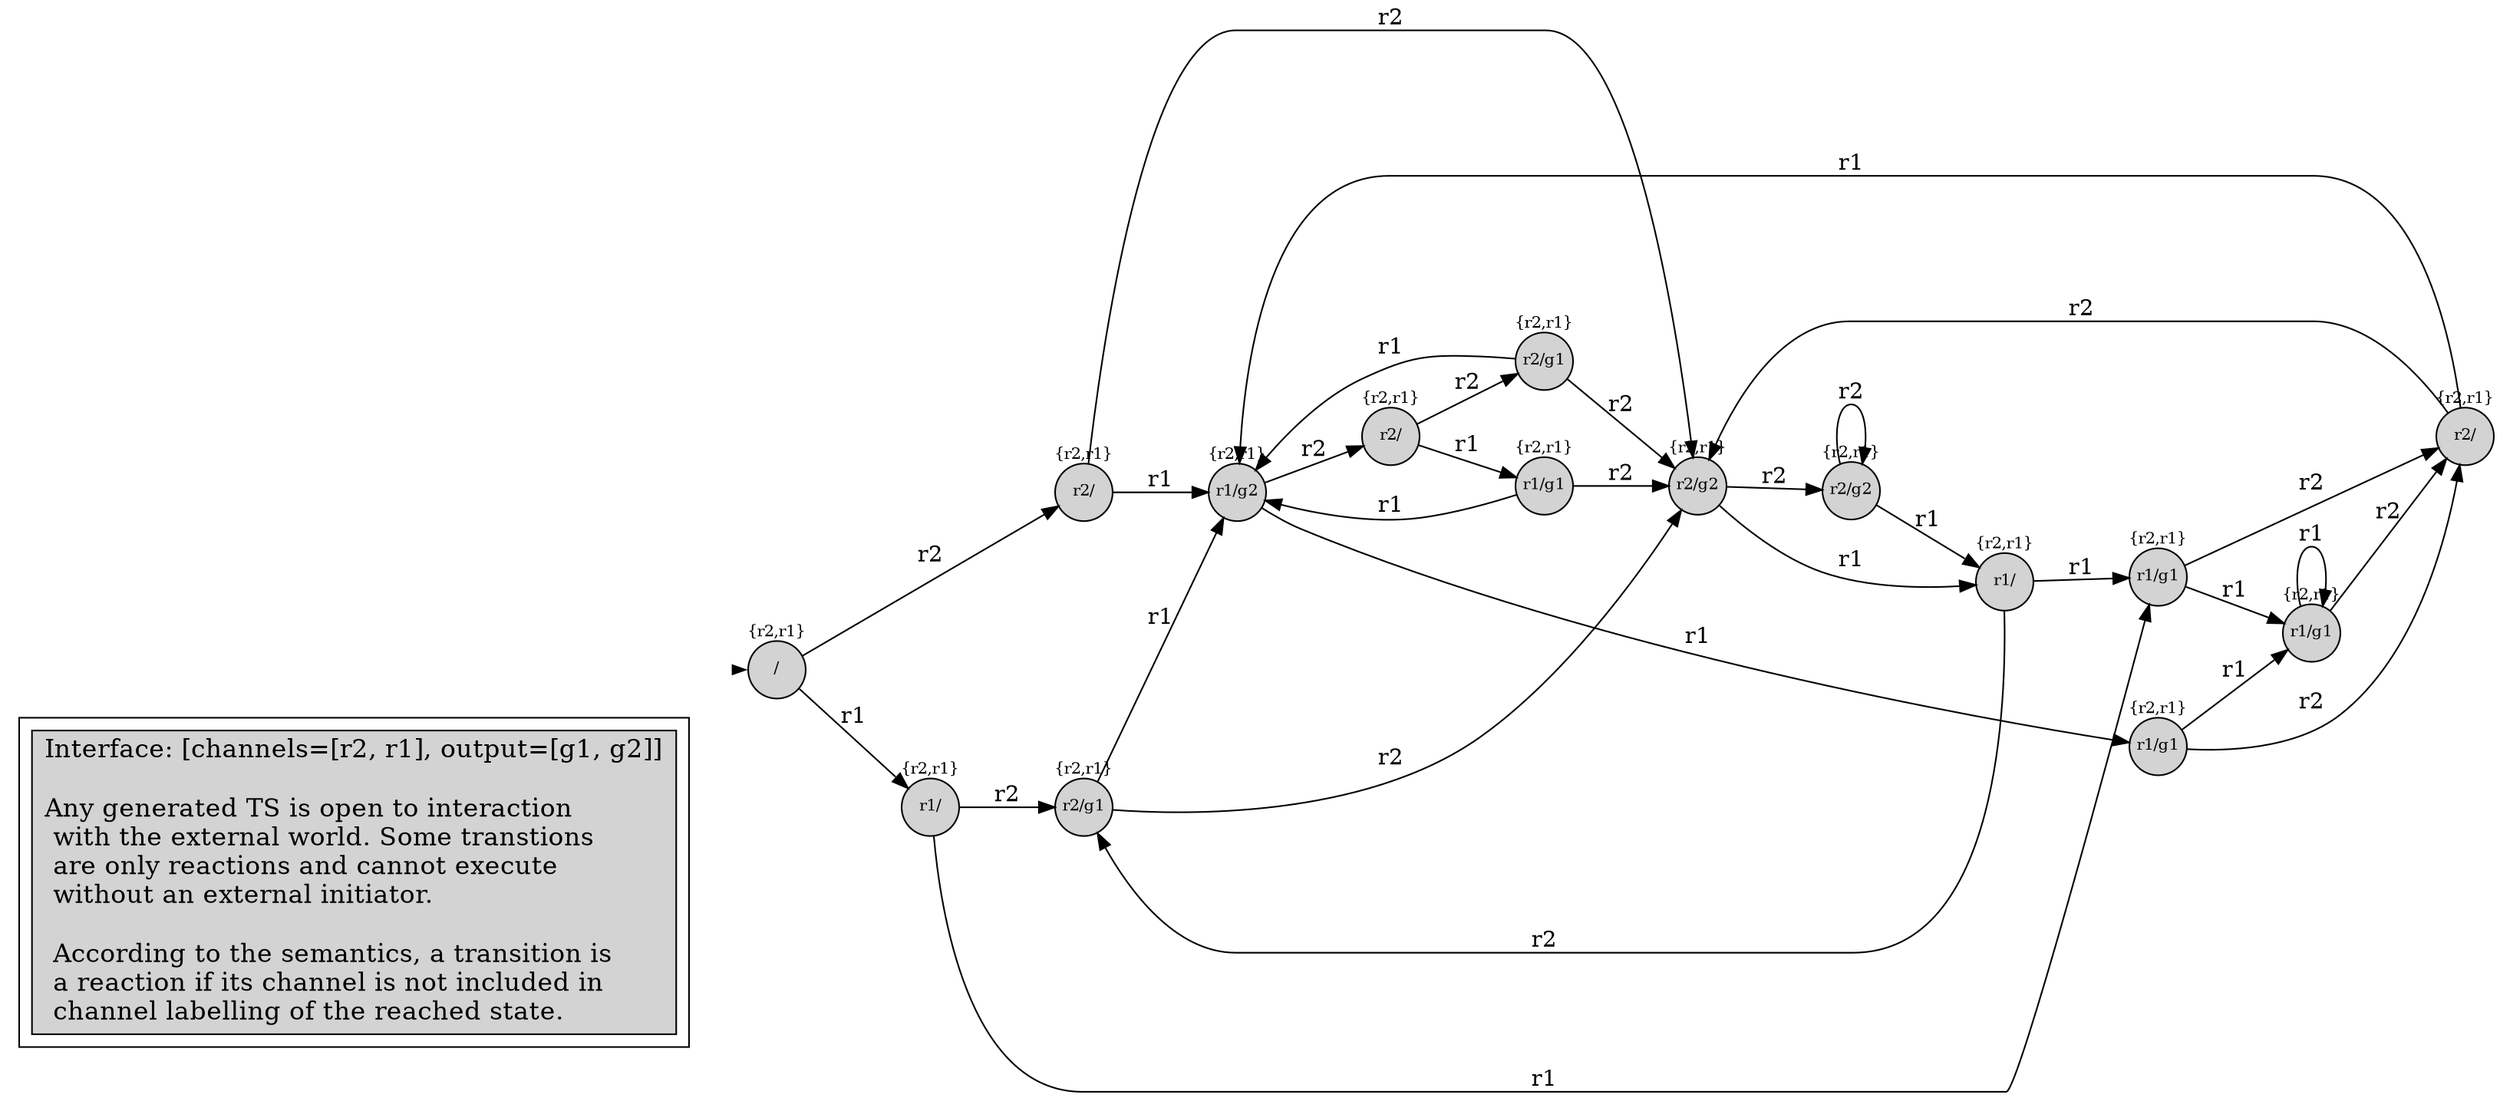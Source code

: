 digraph G {
graph [rankdir=LR,ranksep=.6,nodesep=0.5];


subgraph cluster_L { "" [shape=box fontsize=16 style="filled" label=

"Interface: [channels=[r2, r1], output=[g1, g2]]

Any generated TS is open to interaction\l with the external world. Some transtions\l are only reactions and cannot execute\l without an external initiator.\l\l According to the semantics, a transition is\l a reaction if its channel is not included in\l channel labelling of the reached state.\l"]}





node[shape=circle style=filled fixedsize=true fontsize=10]

init [shape=point,style=invis];
	00[label="{r2,r1}

/


"]

	72[label="{r2,r1}

r2/


"]

	1414[label="{r2,r1}

r2/


"]

	1212[label="{r2,r1}

r1/g1


"]

	16[label="{r2,r1}

r1/


"]

	119[label="{r2,r1}

r2/g2


"]

	413[label="{r2,r1}

r2/g1


"]

	88[label="{r2,r1}

r1/g1


"]

	1313[label="{r2,r1}

r2/g1


"]

	58[label="{r2,r1}

r1/g1


"]

	66[label="{r2,r1}

r1/


"]

	1010[label="{r2,r1}

r1/g2


"]

	38[label="{r2,r1}

r1/g1


"]

	22[label="{r2,r1}

r2/


"]

	99[label="{r2,r1}

r2/g2


"]

	 init -> 00[penwidth=0,tooltip="initial state"];

	1212 -> 1010[label="r1"];

	88 -> 58[label="r1"];

	1212 -> 99[label="r2"];

	58 -> 72[label="r2"];

	413 -> 99[label="r2"];

	72 -> 99[label="r2"];

	99 -> 66[label="r1"];

	1414 -> 1313[label="r2"];

	1010 -> 88[label="r1"];

	72 -> 1010[label="r1"];

	22 -> 99[label="r2"];

	38 -> 72[label="r2"];

	1414 -> 1212[label="r1"];

	413 -> 1010[label="r1"];

	119 -> 66[label="r1"];

	119 -> 119[label="r2"];

	66 -> 413[label="r2"];

	00 -> 16[label="r1"];

	1313 -> 99[label="r2"];

	58 -> 58[label="r1"];

	16 -> 413[label="r2"];

	99 -> 119[label="r2"];

	88 -> 72[label="r2"];

	1313 -> 1010[label="r1"];

	66 -> 38[label="r1"];

	00 -> 22[label="r2"];

	1010 -> 1414[label="r2"];

	16 -> 38[label="r1"];

	22 -> 1010[label="r1"];

	38 -> 58[label="r1"];


}
